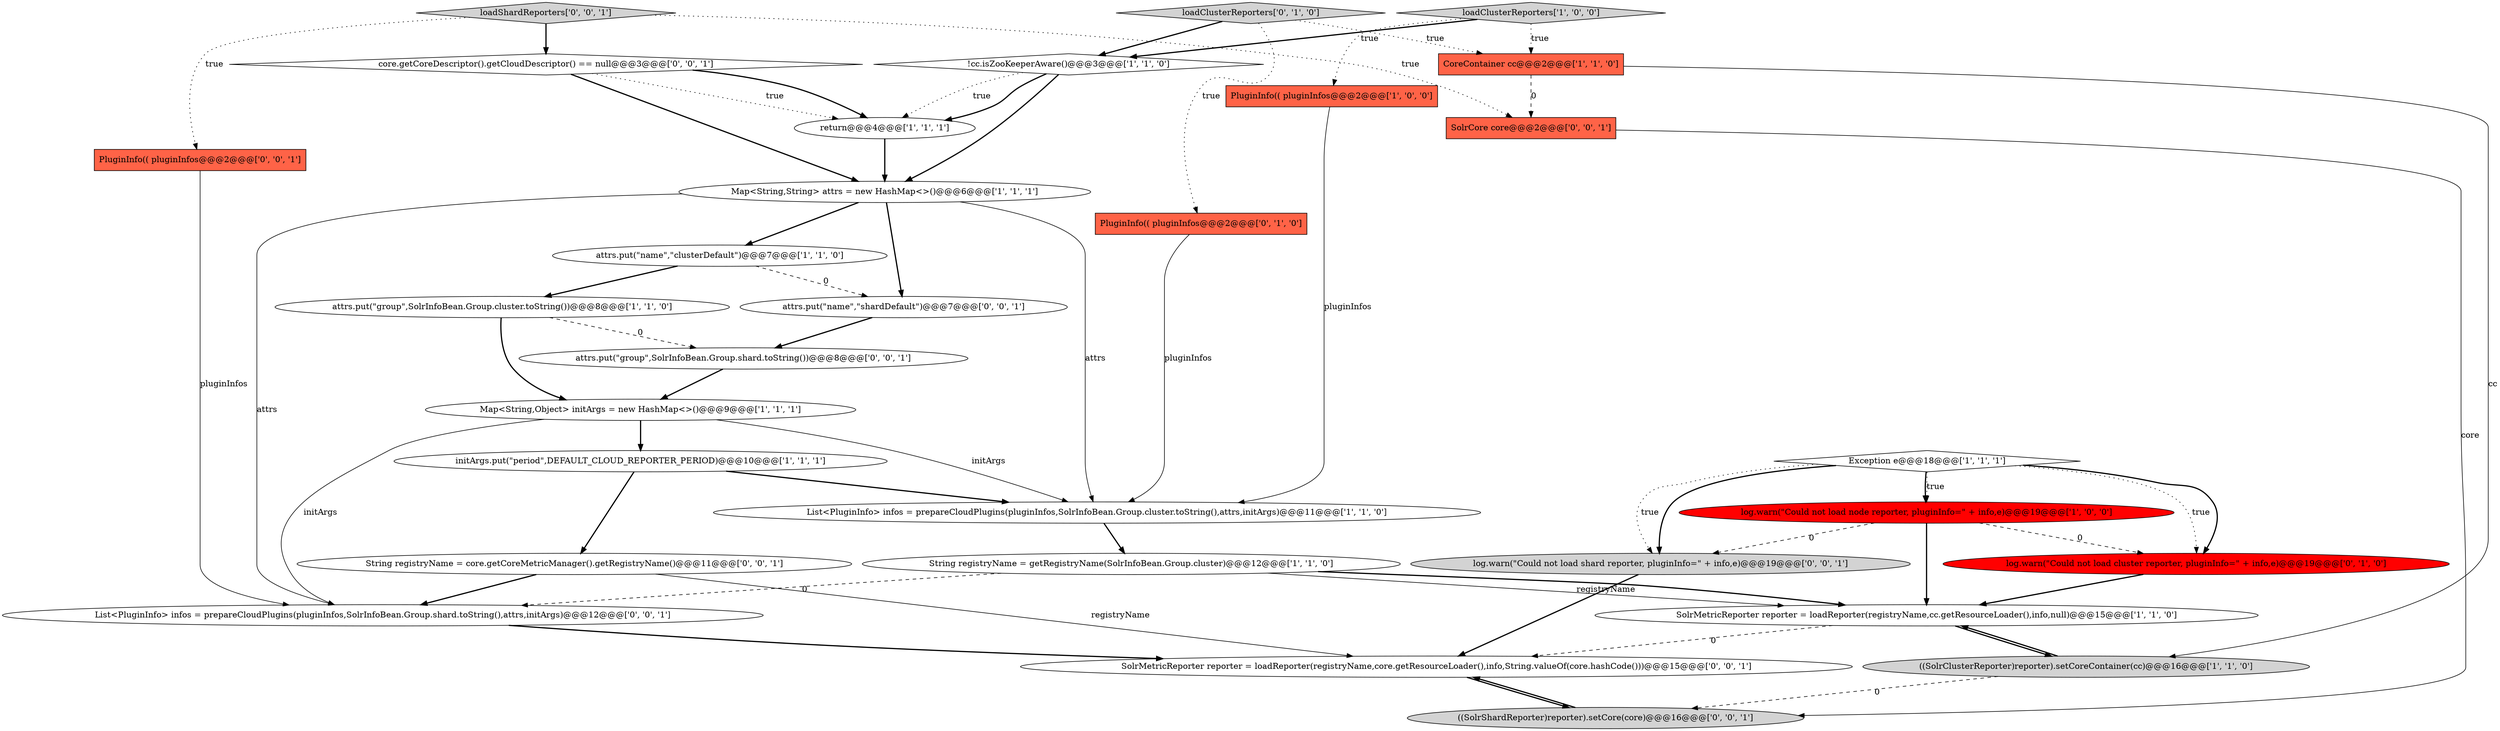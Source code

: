 digraph {
19 [style = filled, label = "core.getCoreDescriptor().getCloudDescriptor() == null@@@3@@@['0', '0', '1']", fillcolor = white, shape = diamond image = "AAA0AAABBB3BBB"];
4 [style = filled, label = "initArgs.put(\"period\",DEFAULT_CLOUD_REPORTER_PERIOD)@@@10@@@['1', '1', '1']", fillcolor = white, shape = ellipse image = "AAA0AAABBB1BBB"];
17 [style = filled, label = "loadClusterReporters['0', '1', '0']", fillcolor = lightgray, shape = diamond image = "AAA0AAABBB2BBB"];
12 [style = filled, label = "Map<String,String> attrs = new HashMap<>()@@@6@@@['1', '1', '1']", fillcolor = white, shape = ellipse image = "AAA0AAABBB1BBB"];
25 [style = filled, label = "SolrMetricReporter reporter = loadReporter(registryName,core.getResourceLoader(),info,String.valueOf(core.hashCode()))@@@15@@@['0', '0', '1']", fillcolor = white, shape = ellipse image = "AAA0AAABBB3BBB"];
18 [style = filled, label = "log.warn(\"Could not load cluster reporter, pluginInfo=\" + info,e)@@@19@@@['0', '1', '0']", fillcolor = red, shape = ellipse image = "AAA1AAABBB2BBB"];
28 [style = filled, label = "List<PluginInfo> infos = prepareCloudPlugins(pluginInfos,SolrInfoBean.Group.shard.toString(),attrs,initArgs)@@@12@@@['0', '0', '1']", fillcolor = white, shape = ellipse image = "AAA0AAABBB3BBB"];
21 [style = filled, label = "log.warn(\"Could not load shard reporter, pluginInfo=\" + info,e)@@@19@@@['0', '0', '1']", fillcolor = lightgray, shape = ellipse image = "AAA0AAABBB3BBB"];
14 [style = filled, label = "Map<String,Object> initArgs = new HashMap<>()@@@9@@@['1', '1', '1']", fillcolor = white, shape = ellipse image = "AAA0AAABBB1BBB"];
23 [style = filled, label = "String registryName = core.getCoreMetricManager().getRegistryName()@@@11@@@['0', '0', '1']", fillcolor = white, shape = ellipse image = "AAA0AAABBB3BBB"];
26 [style = filled, label = "attrs.put(\"group\",SolrInfoBean.Group.shard.toString())@@@8@@@['0', '0', '1']", fillcolor = white, shape = ellipse image = "AAA0AAABBB3BBB"];
27 [style = filled, label = "((SolrShardReporter)reporter).setCore(core)@@@16@@@['0', '0', '1']", fillcolor = lightgray, shape = ellipse image = "AAA0AAABBB3BBB"];
6 [style = filled, label = "loadClusterReporters['1', '0', '0']", fillcolor = lightgray, shape = diamond image = "AAA0AAABBB1BBB"];
20 [style = filled, label = "PluginInfo(( pluginInfos@@@2@@@['0', '0', '1']", fillcolor = tomato, shape = box image = "AAA0AAABBB3BBB"];
5 [style = filled, label = "PluginInfo(( pluginInfos@@@2@@@['1', '0', '0']", fillcolor = tomato, shape = box image = "AAA0AAABBB1BBB"];
29 [style = filled, label = "loadShardReporters['0', '0', '1']", fillcolor = lightgray, shape = diamond image = "AAA0AAABBB3BBB"];
10 [style = filled, label = "log.warn(\"Could not load node reporter, pluginInfo=\" + info,e)@@@19@@@['1', '0', '0']", fillcolor = red, shape = ellipse image = "AAA1AAABBB1BBB"];
1 [style = filled, label = "attrs.put(\"group\",SolrInfoBean.Group.cluster.toString())@@@8@@@['1', '1', '0']", fillcolor = white, shape = ellipse image = "AAA0AAABBB1BBB"];
0 [style = filled, label = "Exception e@@@18@@@['1', '1', '1']", fillcolor = white, shape = diamond image = "AAA0AAABBB1BBB"];
8 [style = filled, label = "SolrMetricReporter reporter = loadReporter(registryName,cc.getResourceLoader(),info,null)@@@15@@@['1', '1', '0']", fillcolor = white, shape = ellipse image = "AAA0AAABBB1BBB"];
22 [style = filled, label = "attrs.put(\"name\",\"shardDefault\")@@@7@@@['0', '0', '1']", fillcolor = white, shape = ellipse image = "AAA0AAABBB3BBB"];
2 [style = filled, label = "attrs.put(\"name\",\"clusterDefault\")@@@7@@@['1', '1', '0']", fillcolor = white, shape = ellipse image = "AAA0AAABBB1BBB"];
13 [style = filled, label = "return@@@4@@@['1', '1', '1']", fillcolor = white, shape = ellipse image = "AAA0AAABBB1BBB"];
9 [style = filled, label = "((SolrClusterReporter)reporter).setCoreContainer(cc)@@@16@@@['1', '1', '0']", fillcolor = lightgray, shape = ellipse image = "AAA0AAABBB1BBB"];
7 [style = filled, label = "CoreContainer cc@@@2@@@['1', '1', '0']", fillcolor = tomato, shape = box image = "AAA0AAABBB1BBB"];
11 [style = filled, label = "List<PluginInfo> infos = prepareCloudPlugins(pluginInfos,SolrInfoBean.Group.cluster.toString(),attrs,initArgs)@@@11@@@['1', '1', '0']", fillcolor = white, shape = ellipse image = "AAA0AAABBB1BBB"];
3 [style = filled, label = "!cc.isZooKeeperAware()@@@3@@@['1', '1', '0']", fillcolor = white, shape = diamond image = "AAA0AAABBB1BBB"];
24 [style = filled, label = "SolrCore core@@@2@@@['0', '0', '1']", fillcolor = tomato, shape = box image = "AAA0AAABBB3BBB"];
16 [style = filled, label = "PluginInfo(( pluginInfos@@@2@@@['0', '1', '0']", fillcolor = tomato, shape = box image = "AAA0AAABBB2BBB"];
15 [style = filled, label = "String registryName = getRegistryName(SolrInfoBean.Group.cluster)@@@12@@@['1', '1', '0']", fillcolor = white, shape = ellipse image = "AAA0AAABBB1BBB"];
22->26 [style = bold, label=""];
6->3 [style = bold, label=""];
10->21 [style = dashed, label="0"];
15->28 [style = dashed, label="0"];
0->18 [style = dotted, label="true"];
19->12 [style = bold, label=""];
0->10 [style = dotted, label="true"];
1->26 [style = dashed, label="0"];
2->1 [style = bold, label=""];
26->14 [style = bold, label=""];
9->27 [style = dashed, label="0"];
12->11 [style = solid, label="attrs"];
19->13 [style = dotted, label="true"];
0->21 [style = bold, label=""];
3->12 [style = bold, label=""];
7->9 [style = solid, label="cc"];
21->25 [style = bold, label=""];
14->11 [style = solid, label="initArgs"];
9->8 [style = bold, label=""];
15->8 [style = solid, label="registryName"];
29->20 [style = dotted, label="true"];
11->15 [style = bold, label=""];
23->25 [style = solid, label="registryName"];
10->18 [style = dashed, label="0"];
17->16 [style = dotted, label="true"];
23->28 [style = bold, label=""];
25->27 [style = bold, label=""];
12->2 [style = bold, label=""];
14->28 [style = solid, label="initArgs"];
0->10 [style = bold, label=""];
13->12 [style = bold, label=""];
0->21 [style = dotted, label="true"];
19->13 [style = bold, label=""];
10->8 [style = bold, label=""];
29->19 [style = bold, label=""];
7->24 [style = dashed, label="0"];
16->11 [style = solid, label="pluginInfos"];
20->28 [style = solid, label="pluginInfos"];
8->9 [style = bold, label=""];
3->13 [style = dotted, label="true"];
6->7 [style = dotted, label="true"];
3->13 [style = bold, label=""];
17->3 [style = bold, label=""];
28->25 [style = bold, label=""];
8->25 [style = dashed, label="0"];
0->18 [style = bold, label=""];
17->7 [style = dotted, label="true"];
1->14 [style = bold, label=""];
18->8 [style = bold, label=""];
5->11 [style = solid, label="pluginInfos"];
4->11 [style = bold, label=""];
29->24 [style = dotted, label="true"];
2->22 [style = dashed, label="0"];
27->25 [style = bold, label=""];
15->8 [style = bold, label=""];
12->22 [style = bold, label=""];
4->23 [style = bold, label=""];
24->27 [style = solid, label="core"];
6->5 [style = dotted, label="true"];
12->28 [style = solid, label="attrs"];
14->4 [style = bold, label=""];
}
